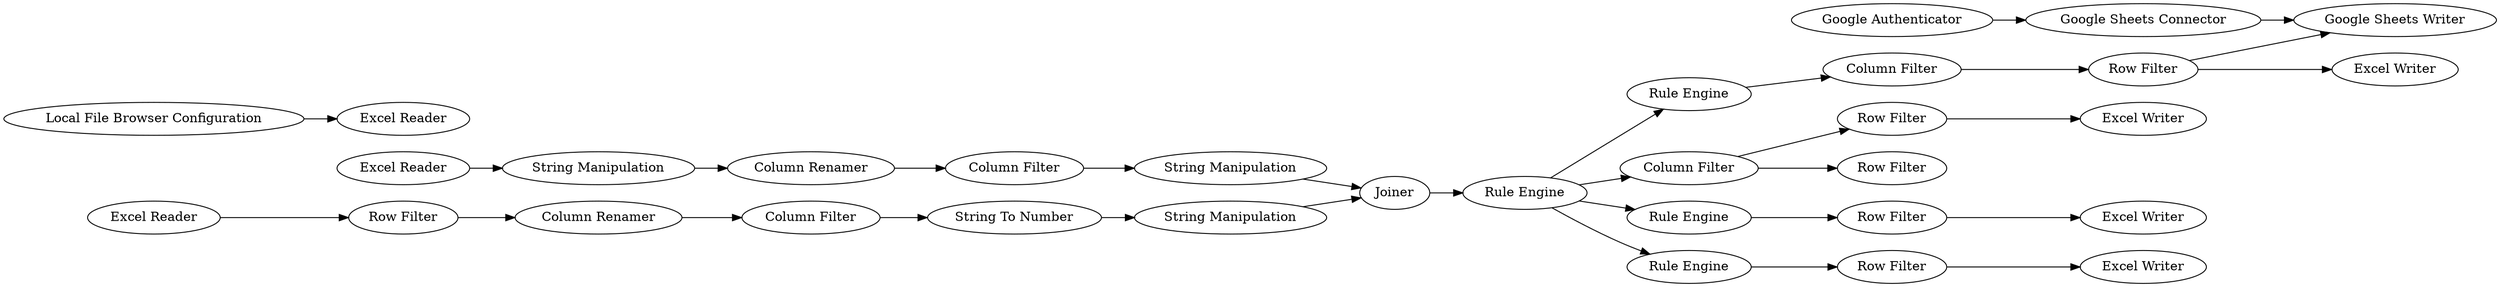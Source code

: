 digraph {
	14 -> 25
	25 -> 19
	20 -> 30
	29 -> 28
	12 -> 14
	21 -> 16
	20 -> 33
	32 -> 41
	16 -> 26
	28 -> 38
	30 -> 31
	31 -> 32
	32 -> 37
	44 -> 45
	26 -> 19
	33 -> 34
	17 -> 21
	29 -> 27
	20 -> 29
	34 -> 39
	36 -> 40
	15 -> 17
	35 -> 36
	13 -> 12
	24 -> 11
	20 -> 35
	42 -> 41
	43 -> 42
	19 -> 20
	11 -> 13
	27 [label="Row Filter"]
	45 [label="Excel Reader"]
	26 [label="String Manipulation"]
	21 [label="Column Renamer"]
	32 [label="Row Filter"]
	17 [label="String Manipulation"]
	19 [label=Joiner]
	24 [label="Excel Reader"]
	41 [label="Google Sheets Writer"]
	31 [label="Column Filter"]
	15 [label="Excel Reader"]
	25 [label="String Manipulation"]
	12 [label="Column Filter"]
	16 [label="Column Filter"]
	42 [label="Google Sheets Connector"]
	28 [label="Row Filter"]
	11 [label="Row Filter"]
	14 [label="String To Number"]
	38 [label="Excel Writer"]
	13 [label="Column Renamer"]
	20 [label="Rule Engine"]
	35 [label="Rule Engine"]
	34 [label="Row Filter"]
	43 [label="Google Authenticator"]
	29 [label="Column Filter"]
	44 [label="Local File Browser Configuration"]
	36 [label="Row Filter"]
	40 [label="Excel Writer"]
	39 [label="Excel Writer"]
	33 [label="Rule Engine"]
	30 [label="Rule Engine"]
	37 [label="Excel Writer"]
	rankdir=LR
}
